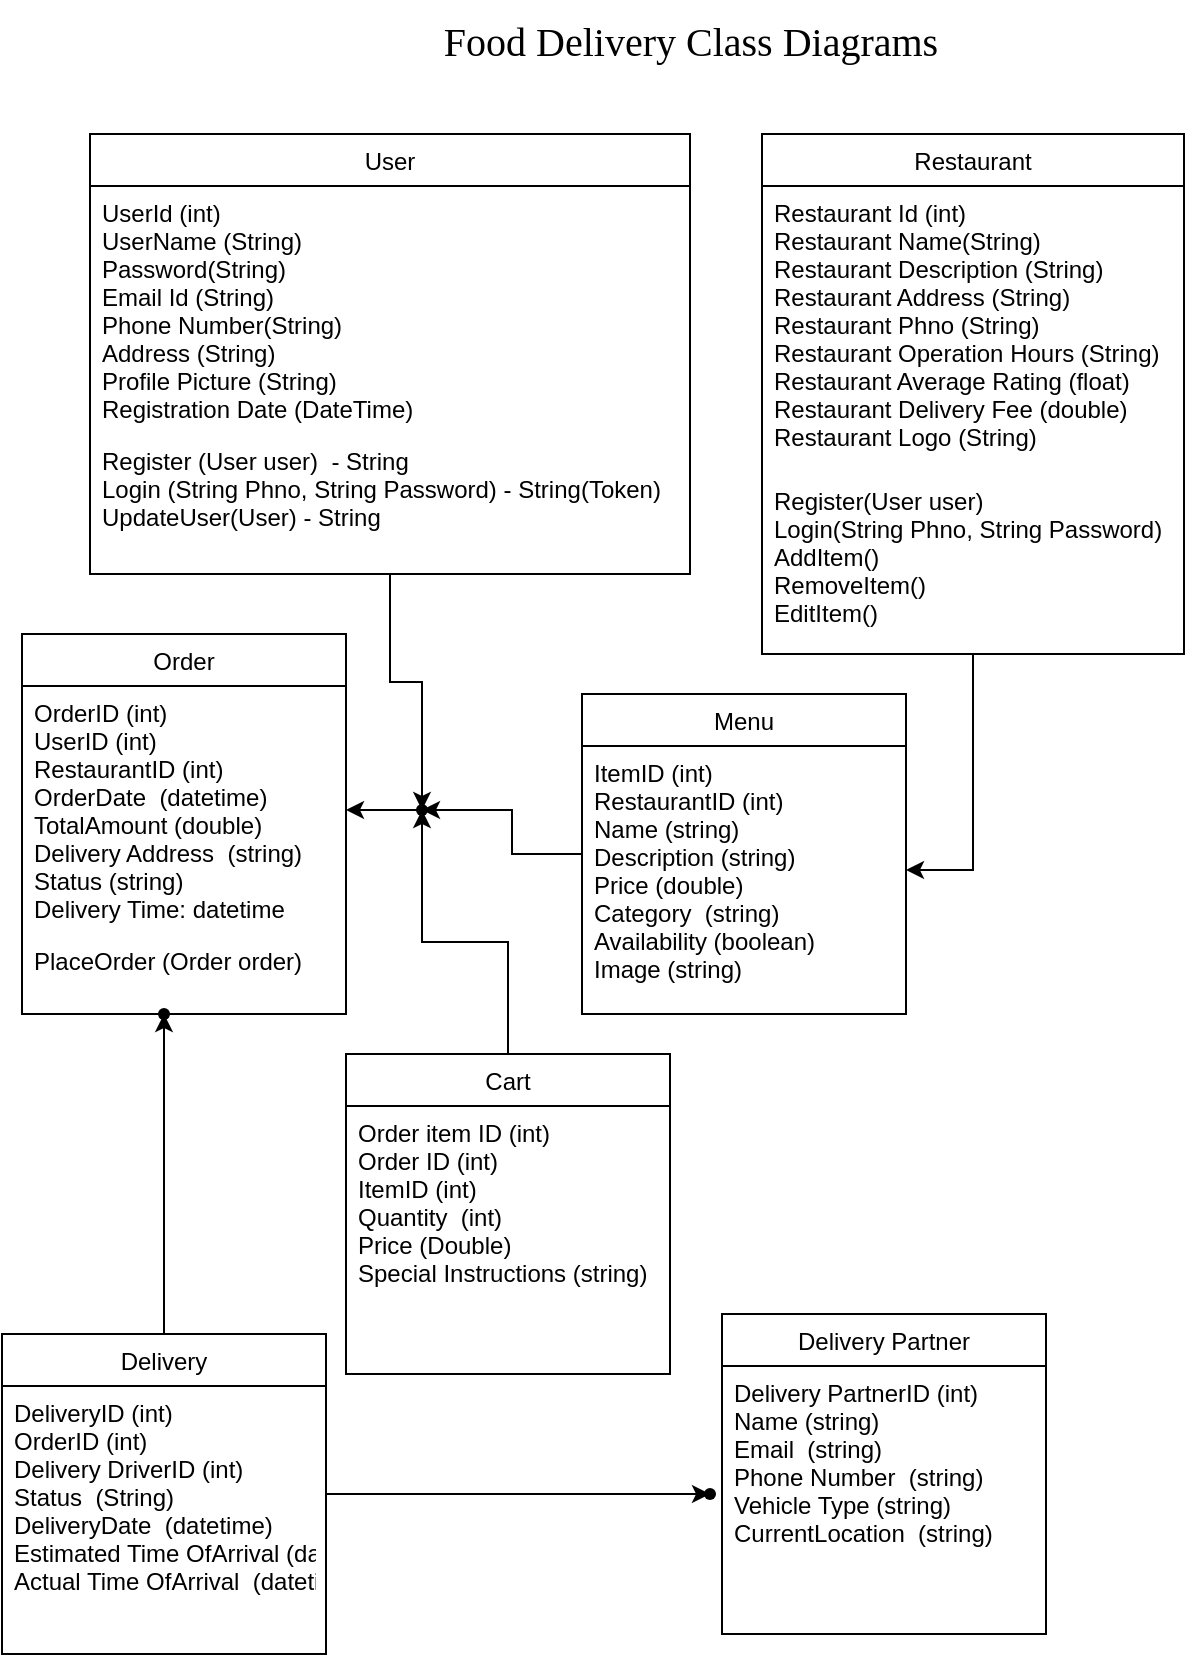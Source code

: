 <mxfile version="24.6.2" type="device">
  <diagram id="C5RBs43oDa-KdzZeNtuy" name="Page-1">
    <mxGraphModel dx="1114" dy="600" grid="1" gridSize="10" guides="1" tooltips="1" connect="1" arrows="1" fold="1" page="1" pageScale="1" pageWidth="827" pageHeight="1169" math="0" shadow="0">
      <root>
        <mxCell id="WIyWlLk6GJQsqaUBKTNV-0" />
        <mxCell id="WIyWlLk6GJQsqaUBKTNV-1" parent="WIyWlLk6GJQsqaUBKTNV-0" />
        <mxCell id="6qktugTnCu7yOyXiTSLf-17" value="" style="edgeStyle=orthogonalEdgeStyle;rounded=0;orthogonalLoop=1;jettySize=auto;html=1;" parent="WIyWlLk6GJQsqaUBKTNV-1" source="6qktugTnCu7yOyXiTSLf-19" target="6qktugTnCu7yOyXiTSLf-15" edge="1">
          <mxGeometry relative="1" as="geometry" />
        </mxCell>
        <mxCell id="zkfFHV4jXpPFQw0GAbJ--6" value="User" style="swimlane;fontStyle=0;align=center;verticalAlign=top;childLayout=stackLayout;horizontal=1;startSize=26;horizontalStack=0;resizeParent=1;resizeLast=0;collapsible=1;marginBottom=0;rounded=0;shadow=0;strokeWidth=1;" parent="WIyWlLk6GJQsqaUBKTNV-1" vertex="1">
          <mxGeometry x="114" y="90" width="300" height="220" as="geometry">
            <mxRectangle x="130" y="380" width="160" height="26" as="alternateBounds" />
          </mxGeometry>
        </mxCell>
        <mxCell id="zkfFHV4jXpPFQw0GAbJ--11" value="UserId (int)&#xa;UserName (String)&#xa;Password(String)&#xa;Email Id (String)&#xa;Phone Number(String)&#xa;Address (String)&#xa;Profile Picture (String)&#xa;Registration Date (DateTime)&#xa;" style="text;align=left;verticalAlign=top;spacingLeft=4;spacingRight=4;overflow=hidden;rotatable=0;points=[[0,0.5],[1,0.5]];portConstraint=eastwest;fontFamily=Helvetica;" parent="zkfFHV4jXpPFQw0GAbJ--6" vertex="1">
          <mxGeometry y="26" width="300" height="124" as="geometry" />
        </mxCell>
        <mxCell id="6qktugTnCu7yOyXiTSLf-2" style="edgeStyle=orthogonalEdgeStyle;rounded=0;orthogonalLoop=1;jettySize=auto;html=1;exitX=1;exitY=0.5;exitDx=0;exitDy=0;" parent="zkfFHV4jXpPFQw0GAbJ--6" source="zkfFHV4jXpPFQw0GAbJ--11" target="zkfFHV4jXpPFQw0GAbJ--11" edge="1">
          <mxGeometry relative="1" as="geometry" />
        </mxCell>
        <mxCell id="6qktugTnCu7yOyXiTSLf-9" value="Register (User user)  - String&#xa;Login (String Phno, String Password) - String(Token)&#xa;UpdateUser(User) - String&#xa;" style="text;align=left;verticalAlign=top;spacingLeft=4;spacingRight=4;overflow=hidden;rotatable=0;points=[[0,0.5],[1,0.5]];portConstraint=eastwest;fontFamily=Helvetica;" parent="zkfFHV4jXpPFQw0GAbJ--6" vertex="1">
          <mxGeometry y="150" width="300" height="60" as="geometry" />
        </mxCell>
        <mxCell id="6qktugTnCu7yOyXiTSLf-0" value="Food Delivery Class Diagrams" style="text;html=1;align=center;verticalAlign=middle;resizable=0;points=[];autosize=1;strokeColor=none;fillColor=none;strokeWidth=5;spacing=2;fontSize=20;fontFamily=Comic Sans MS;" parent="WIyWlLk6GJQsqaUBKTNV-1" vertex="1">
          <mxGeometry x="264" y="23" width="300" height="40" as="geometry" />
        </mxCell>
        <mxCell id="6qktugTnCu7yOyXiTSLf-12" value="" style="edgeStyle=orthogonalEdgeStyle;rounded=0;orthogonalLoop=1;jettySize=auto;html=1;" parent="WIyWlLk6GJQsqaUBKTNV-1" source="6qktugTnCu7yOyXiTSLf-3" target="6qktugTnCu7yOyXiTSLf-7" edge="1">
          <mxGeometry relative="1" as="geometry" />
        </mxCell>
        <mxCell id="6qktugTnCu7yOyXiTSLf-3" value="Restaurant" style="swimlane;fontStyle=0;align=center;verticalAlign=top;childLayout=stackLayout;horizontal=1;startSize=26;horizontalStack=0;resizeParent=1;resizeLast=0;collapsible=1;marginBottom=0;rounded=0;shadow=0;strokeWidth=1;" parent="WIyWlLk6GJQsqaUBKTNV-1" vertex="1">
          <mxGeometry x="450" y="90" width="211" height="260" as="geometry">
            <mxRectangle x="130" y="380" width="160" height="26" as="alternateBounds" />
          </mxGeometry>
        </mxCell>
        <mxCell id="6qktugTnCu7yOyXiTSLf-4" value="Restaurant Id (int)&#xa;Restaurant Name(String)&#xa;Restaurant Description (String)&#xa;Restaurant Address (String)&#xa;Restaurant Phno (String)&#xa;Restaurant Operation Hours (String)&#xa;Restaurant Average Rating (float)&#xa;Restaurant Delivery Fee (double)&#xa;Restaurant Logo (String)&#xa;" style="text;align=left;verticalAlign=top;spacingLeft=4;spacingRight=4;overflow=hidden;rotatable=0;points=[[0,0.5],[1,0.5]];portConstraint=eastwest;fontFamily=Helvetica;" parent="6qktugTnCu7yOyXiTSLf-3" vertex="1">
          <mxGeometry y="26" width="211" height="144" as="geometry" />
        </mxCell>
        <mxCell id="6qktugTnCu7yOyXiTSLf-5" style="edgeStyle=orthogonalEdgeStyle;rounded=0;orthogonalLoop=1;jettySize=auto;html=1;exitX=1;exitY=0.5;exitDx=0;exitDy=0;" parent="6qktugTnCu7yOyXiTSLf-3" source="6qktugTnCu7yOyXiTSLf-4" target="6qktugTnCu7yOyXiTSLf-4" edge="1">
          <mxGeometry relative="1" as="geometry" />
        </mxCell>
        <mxCell id="6qktugTnCu7yOyXiTSLf-11" value="Register(User user)&#xa;Login(String Phno, String Password)&#xa;AddItem()&#xa;RemoveItem()&#xa;EditItem()&#xa;" style="text;align=left;verticalAlign=top;spacingLeft=4;spacingRight=4;overflow=hidden;rotatable=0;points=[[0,0.5],[1,0.5]];portConstraint=eastwest;fontFamily=Helvetica;" parent="6qktugTnCu7yOyXiTSLf-3" vertex="1">
          <mxGeometry y="170" width="211" height="90" as="geometry" />
        </mxCell>
        <mxCell id="6qktugTnCu7yOyXiTSLf-20" value="" style="edgeStyle=orthogonalEdgeStyle;rounded=0;orthogonalLoop=1;jettySize=auto;html=1;" parent="WIyWlLk6GJQsqaUBKTNV-1" source="6qktugTnCu7yOyXiTSLf-6" target="6qktugTnCu7yOyXiTSLf-19" edge="1">
          <mxGeometry relative="1" as="geometry" />
        </mxCell>
        <mxCell id="6qktugTnCu7yOyXiTSLf-6" value="Menu" style="swimlane;fontStyle=0;align=center;verticalAlign=top;childLayout=stackLayout;horizontal=1;startSize=26;horizontalStack=0;resizeParent=1;resizeLast=0;collapsible=1;marginBottom=0;rounded=0;shadow=0;strokeWidth=1;" parent="WIyWlLk6GJQsqaUBKTNV-1" vertex="1">
          <mxGeometry x="360" y="370" width="162" height="160" as="geometry">
            <mxRectangle x="130" y="380" width="160" height="26" as="alternateBounds" />
          </mxGeometry>
        </mxCell>
        <mxCell id="6qktugTnCu7yOyXiTSLf-8" style="edgeStyle=orthogonalEdgeStyle;rounded=0;orthogonalLoop=1;jettySize=auto;html=1;exitX=1;exitY=0.5;exitDx=0;exitDy=0;" parent="6qktugTnCu7yOyXiTSLf-6" source="6qktugTnCu7yOyXiTSLf-7" target="6qktugTnCu7yOyXiTSLf-7" edge="1">
          <mxGeometry relative="1" as="geometry" />
        </mxCell>
        <mxCell id="6qktugTnCu7yOyXiTSLf-7" value="ItemID (int)&#xa;RestaurantID (int)&#xa;Name (string)&#xa;Description (string)&#xa;Price (double)&#xa;Category  (string)&#xa;Availability (boolean)&#xa;Image (string)&#xa;" style="text;align=left;verticalAlign=top;spacingLeft=4;spacingRight=4;overflow=hidden;rotatable=0;points=[[0,0.5],[1,0.5]];portConstraint=eastwest;fontFamily=Helvetica;" parent="6qktugTnCu7yOyXiTSLf-6" vertex="1">
          <mxGeometry y="26" width="162" height="124" as="geometry" />
        </mxCell>
        <mxCell id="6qktugTnCu7yOyXiTSLf-13" value="Order" style="swimlane;fontStyle=0;align=center;verticalAlign=top;childLayout=stackLayout;horizontal=1;startSize=26;horizontalStack=0;resizeParent=1;resizeLast=0;collapsible=1;marginBottom=0;rounded=0;shadow=0;strokeWidth=1;" parent="WIyWlLk6GJQsqaUBKTNV-1" vertex="1">
          <mxGeometry x="80" y="340" width="162" height="190" as="geometry">
            <mxRectangle x="130" y="380" width="160" height="26" as="alternateBounds" />
          </mxGeometry>
        </mxCell>
        <mxCell id="6qktugTnCu7yOyXiTSLf-14" style="edgeStyle=orthogonalEdgeStyle;rounded=0;orthogonalLoop=1;jettySize=auto;html=1;exitX=1;exitY=0.5;exitDx=0;exitDy=0;" parent="6qktugTnCu7yOyXiTSLf-13" source="6qktugTnCu7yOyXiTSLf-15" target="6qktugTnCu7yOyXiTSLf-15" edge="1">
          <mxGeometry relative="1" as="geometry" />
        </mxCell>
        <mxCell id="6qktugTnCu7yOyXiTSLf-15" value="OrderID (int)&#xa;UserID (int)&#xa;RestaurantID (int)&#xa;OrderDate  (datetime)&#xa;TotalAmount (double)&#xa;Delivery Address  (string)&#xa;Status (string)&#xa;Delivery Time: datetime&#xa;" style="text;align=left;verticalAlign=top;spacingLeft=4;spacingRight=4;overflow=hidden;rotatable=0;points=[[0,0.5],[1,0.5]];portConstraint=eastwest;fontFamily=Helvetica;" parent="6qktugTnCu7yOyXiTSLf-13" vertex="1">
          <mxGeometry y="26" width="162" height="124" as="geometry" />
        </mxCell>
        <mxCell id="6qktugTnCu7yOyXiTSLf-16" value="PlaceOrder (Order order)" style="text;align=left;verticalAlign=top;spacingLeft=4;spacingRight=4;overflow=hidden;rotatable=0;points=[[0,0.5],[1,0.5]];portConstraint=eastwest;fontFamily=Helvetica;" parent="6qktugTnCu7yOyXiTSLf-13" vertex="1">
          <mxGeometry y="150" width="162" height="30" as="geometry" />
        </mxCell>
        <mxCell id="6qktugTnCu7yOyXiTSLf-21" value="" style="edgeStyle=orthogonalEdgeStyle;rounded=0;orthogonalLoop=1;jettySize=auto;html=1;" parent="WIyWlLk6GJQsqaUBKTNV-1" source="zkfFHV4jXpPFQw0GAbJ--6" target="6qktugTnCu7yOyXiTSLf-19" edge="1">
          <mxGeometry relative="1" as="geometry">
            <mxPoint x="210" y="310" as="sourcePoint" />
            <mxPoint x="222" y="463" as="targetPoint" />
          </mxGeometry>
        </mxCell>
        <mxCell id="6qktugTnCu7yOyXiTSLf-19" value="" style="shape=waypoint;sketch=0;size=6;pointerEvents=1;points=[];fillColor=default;resizable=0;rotatable=0;perimeter=centerPerimeter;snapToPoint=1;verticalAlign=top;fontStyle=0;startSize=26;rounded=0;shadow=0;strokeWidth=1;" parent="WIyWlLk6GJQsqaUBKTNV-1" vertex="1">
          <mxGeometry x="270" y="418" width="20" height="20" as="geometry" />
        </mxCell>
        <mxCell id="6qktugTnCu7yOyXiTSLf-25" value="" style="edgeStyle=orthogonalEdgeStyle;rounded=0;orthogonalLoop=1;jettySize=auto;html=1;entryX=0.95;entryY=1.1;entryDx=0;entryDy=0;entryPerimeter=0;" parent="WIyWlLk6GJQsqaUBKTNV-1" source="6qktugTnCu7yOyXiTSLf-22" target="6qktugTnCu7yOyXiTSLf-19" edge="1">
          <mxGeometry relative="1" as="geometry" />
        </mxCell>
        <mxCell id="6qktugTnCu7yOyXiTSLf-22" value="Cart" style="swimlane;fontStyle=0;align=center;verticalAlign=top;childLayout=stackLayout;horizontal=1;startSize=26;horizontalStack=0;resizeParent=1;resizeLast=0;collapsible=1;marginBottom=0;rounded=0;shadow=0;strokeWidth=1;" parent="WIyWlLk6GJQsqaUBKTNV-1" vertex="1">
          <mxGeometry x="242" y="550" width="162" height="160" as="geometry">
            <mxRectangle x="130" y="380" width="160" height="26" as="alternateBounds" />
          </mxGeometry>
        </mxCell>
        <mxCell id="6qktugTnCu7yOyXiTSLf-23" style="edgeStyle=orthogonalEdgeStyle;rounded=0;orthogonalLoop=1;jettySize=auto;html=1;exitX=1;exitY=0.5;exitDx=0;exitDy=0;" parent="6qktugTnCu7yOyXiTSLf-22" source="6qktugTnCu7yOyXiTSLf-24" target="6qktugTnCu7yOyXiTSLf-24" edge="1">
          <mxGeometry relative="1" as="geometry" />
        </mxCell>
        <mxCell id="6qktugTnCu7yOyXiTSLf-24" value="Order item ID (int)&#xa;Order ID (int)&#xa;ItemID (int)&#xa;Quantity  (int)&#xa;Price (Double)&#xa;Special Instructions (string)&#xa;" style="text;align=left;verticalAlign=top;spacingLeft=4;spacingRight=4;overflow=hidden;rotatable=0;points=[[0,0.5],[1,0.5]];portConstraint=eastwest;fontFamily=Helvetica;" parent="6qktugTnCu7yOyXiTSLf-22" vertex="1">
          <mxGeometry y="26" width="162" height="124" as="geometry" />
        </mxCell>
        <mxCell id="6qktugTnCu7yOyXiTSLf-26" value="Delivery Partner" style="swimlane;fontStyle=0;align=center;verticalAlign=top;childLayout=stackLayout;horizontal=1;startSize=26;horizontalStack=0;resizeParent=1;resizeLast=0;collapsible=1;marginBottom=0;rounded=0;shadow=0;strokeWidth=1;" parent="WIyWlLk6GJQsqaUBKTNV-1" vertex="1">
          <mxGeometry x="430" y="680" width="162" height="160" as="geometry">
            <mxRectangle x="130" y="380" width="160" height="26" as="alternateBounds" />
          </mxGeometry>
        </mxCell>
        <mxCell id="6qktugTnCu7yOyXiTSLf-27" style="edgeStyle=orthogonalEdgeStyle;rounded=0;orthogonalLoop=1;jettySize=auto;html=1;exitX=1;exitY=0.5;exitDx=0;exitDy=0;" parent="6qktugTnCu7yOyXiTSLf-26" source="6qktugTnCu7yOyXiTSLf-28" target="6qktugTnCu7yOyXiTSLf-28" edge="1">
          <mxGeometry relative="1" as="geometry" />
        </mxCell>
        <mxCell id="6qktugTnCu7yOyXiTSLf-28" value="Delivery PartnerID (int)&#xa;Name (string)&#xa;Email  (string)&#xa;Phone Number  (string)&#xa;Vehicle Type (string)&#xa;CurrentLocation  (string)&#xa;" style="text;align=left;verticalAlign=top;spacingLeft=4;spacingRight=4;overflow=hidden;rotatable=0;points=[[0,0.5],[1,0.5]];portConstraint=eastwest;fontFamily=Helvetica;" parent="6qktugTnCu7yOyXiTSLf-26" vertex="1">
          <mxGeometry y="26" width="162" height="124" as="geometry" />
        </mxCell>
        <mxCell id="6qktugTnCu7yOyXiTSLf-36" value="" style="edgeStyle=orthogonalEdgeStyle;rounded=0;orthogonalLoop=1;jettySize=auto;html=1;" parent="WIyWlLk6GJQsqaUBKTNV-1" source="6qktugTnCu7yOyXiTSLf-30" target="6qktugTnCu7yOyXiTSLf-35" edge="1">
          <mxGeometry relative="1" as="geometry" />
        </mxCell>
        <mxCell id="6qktugTnCu7yOyXiTSLf-41" value="" style="edgeStyle=orthogonalEdgeStyle;rounded=0;orthogonalLoop=1;jettySize=auto;html=1;" parent="WIyWlLk6GJQsqaUBKTNV-1" source="6qktugTnCu7yOyXiTSLf-30" target="6qktugTnCu7yOyXiTSLf-40" edge="1">
          <mxGeometry relative="1" as="geometry" />
        </mxCell>
        <mxCell id="6qktugTnCu7yOyXiTSLf-30" value="Delivery" style="swimlane;fontStyle=0;align=center;verticalAlign=top;childLayout=stackLayout;horizontal=1;startSize=26;horizontalStack=0;resizeParent=1;resizeLast=0;collapsible=1;marginBottom=0;rounded=0;shadow=0;strokeWidth=1;" parent="WIyWlLk6GJQsqaUBKTNV-1" vertex="1">
          <mxGeometry x="70" y="690" width="162" height="160" as="geometry">
            <mxRectangle x="130" y="380" width="160" height="26" as="alternateBounds" />
          </mxGeometry>
        </mxCell>
        <mxCell id="6qktugTnCu7yOyXiTSLf-31" style="edgeStyle=orthogonalEdgeStyle;rounded=0;orthogonalLoop=1;jettySize=auto;html=1;exitX=1;exitY=0.5;exitDx=0;exitDy=0;" parent="6qktugTnCu7yOyXiTSLf-30" source="6qktugTnCu7yOyXiTSLf-32" target="6qktugTnCu7yOyXiTSLf-32" edge="1">
          <mxGeometry relative="1" as="geometry" />
        </mxCell>
        <mxCell id="6qktugTnCu7yOyXiTSLf-32" value="DeliveryID (int)&#xa;OrderID (int)&#xa;Delivery DriverID (int)&#xa;Status  (String)&#xa;DeliveryDate  (datetime)&#xa;Estimated Time OfArrival (datetime)&#xa;Actual Time OfArrival  (datetime)&#xa;" style="text;align=left;verticalAlign=top;spacingLeft=4;spacingRight=4;overflow=hidden;rotatable=0;points=[[0,0.5],[1,0.5]];portConstraint=eastwest;fontFamily=Helvetica;" parent="6qktugTnCu7yOyXiTSLf-30" vertex="1">
          <mxGeometry y="26" width="162" height="124" as="geometry" />
        </mxCell>
        <mxCell id="6qktugTnCu7yOyXiTSLf-35" value="" style="shape=waypoint;sketch=0;size=6;pointerEvents=1;points=[];fillColor=default;resizable=0;rotatable=0;perimeter=centerPerimeter;snapToPoint=1;verticalAlign=top;fontStyle=0;startSize=26;rounded=0;shadow=0;strokeWidth=1;" parent="WIyWlLk6GJQsqaUBKTNV-1" vertex="1">
          <mxGeometry x="141" y="520" width="20" height="20" as="geometry" />
        </mxCell>
        <mxCell id="6qktugTnCu7yOyXiTSLf-40" value="" style="shape=waypoint;sketch=0;size=6;pointerEvents=1;points=[];fillColor=default;resizable=0;rotatable=0;perimeter=centerPerimeter;snapToPoint=1;verticalAlign=top;fontStyle=0;startSize=26;rounded=0;shadow=0;strokeWidth=1;" parent="WIyWlLk6GJQsqaUBKTNV-1" vertex="1">
          <mxGeometry x="414" y="760" width="20" height="20" as="geometry" />
        </mxCell>
      </root>
    </mxGraphModel>
  </diagram>
</mxfile>
